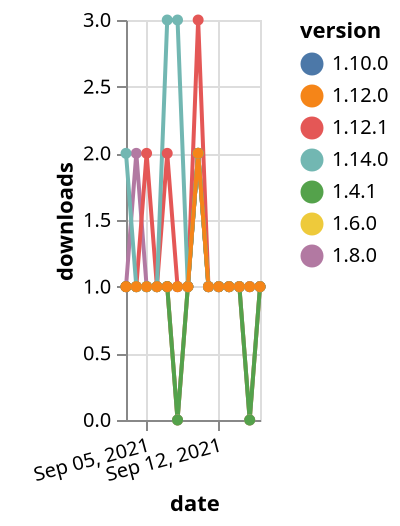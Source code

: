 {"$schema": "https://vega.github.io/schema/vega-lite/v5.json", "description": "A simple bar chart with embedded data.", "data": {"values": [{"date": "2021-09-03", "total": 214, "delta": 1, "version": "1.6.0"}, {"date": "2021-09-04", "total": 215, "delta": 1, "version": "1.6.0"}, {"date": "2021-09-05", "total": 216, "delta": 1, "version": "1.6.0"}, {"date": "2021-09-06", "total": 217, "delta": 1, "version": "1.6.0"}, {"date": "2021-09-07", "total": 218, "delta": 1, "version": "1.6.0"}, {"date": "2021-09-08", "total": 218, "delta": 0, "version": "1.6.0"}, {"date": "2021-09-09", "total": 219, "delta": 1, "version": "1.6.0"}, {"date": "2021-09-10", "total": 221, "delta": 2, "version": "1.6.0"}, {"date": "2021-09-11", "total": 222, "delta": 1, "version": "1.6.0"}, {"date": "2021-09-12", "total": 223, "delta": 1, "version": "1.6.0"}, {"date": "2021-09-13", "total": 224, "delta": 1, "version": "1.6.0"}, {"date": "2021-09-14", "total": 225, "delta": 1, "version": "1.6.0"}, {"date": "2021-09-15", "total": 225, "delta": 0, "version": "1.6.0"}, {"date": "2021-09-16", "total": 226, "delta": 1, "version": "1.6.0"}, {"date": "2021-09-03", "total": 212, "delta": 1, "version": "1.8.0"}, {"date": "2021-09-04", "total": 214, "delta": 2, "version": "1.8.0"}, {"date": "2021-09-05", "total": 215, "delta": 1, "version": "1.8.0"}, {"date": "2021-09-06", "total": 216, "delta": 1, "version": "1.8.0"}, {"date": "2021-09-07", "total": 217, "delta": 1, "version": "1.8.0"}, {"date": "2021-09-08", "total": 217, "delta": 0, "version": "1.8.0"}, {"date": "2021-09-09", "total": 218, "delta": 1, "version": "1.8.0"}, {"date": "2021-09-10", "total": 220, "delta": 2, "version": "1.8.0"}, {"date": "2021-09-11", "total": 221, "delta": 1, "version": "1.8.0"}, {"date": "2021-09-12", "total": 222, "delta": 1, "version": "1.8.0"}, {"date": "2021-09-13", "total": 223, "delta": 1, "version": "1.8.0"}, {"date": "2021-09-14", "total": 224, "delta": 1, "version": "1.8.0"}, {"date": "2021-09-15", "total": 224, "delta": 0, "version": "1.8.0"}, {"date": "2021-09-16", "total": 225, "delta": 1, "version": "1.8.0"}, {"date": "2021-09-03", "total": 173, "delta": 1, "version": "1.10.0"}, {"date": "2021-09-04", "total": 174, "delta": 1, "version": "1.10.0"}, {"date": "2021-09-05", "total": 175, "delta": 1, "version": "1.10.0"}, {"date": "2021-09-06", "total": 176, "delta": 1, "version": "1.10.0"}, {"date": "2021-09-07", "total": 177, "delta": 1, "version": "1.10.0"}, {"date": "2021-09-08", "total": 178, "delta": 1, "version": "1.10.0"}, {"date": "2021-09-09", "total": 179, "delta": 1, "version": "1.10.0"}, {"date": "2021-09-10", "total": 181, "delta": 2, "version": "1.10.0"}, {"date": "2021-09-11", "total": 182, "delta": 1, "version": "1.10.0"}, {"date": "2021-09-12", "total": 183, "delta": 1, "version": "1.10.0"}, {"date": "2021-09-13", "total": 184, "delta": 1, "version": "1.10.0"}, {"date": "2021-09-14", "total": 185, "delta": 1, "version": "1.10.0"}, {"date": "2021-09-15", "total": 186, "delta": 1, "version": "1.10.0"}, {"date": "2021-09-16", "total": 187, "delta": 1, "version": "1.10.0"}, {"date": "2021-09-03", "total": 141, "delta": 1, "version": "1.12.1"}, {"date": "2021-09-04", "total": 142, "delta": 1, "version": "1.12.1"}, {"date": "2021-09-05", "total": 144, "delta": 2, "version": "1.12.1"}, {"date": "2021-09-06", "total": 145, "delta": 1, "version": "1.12.1"}, {"date": "2021-09-07", "total": 147, "delta": 2, "version": "1.12.1"}, {"date": "2021-09-08", "total": 148, "delta": 1, "version": "1.12.1"}, {"date": "2021-09-09", "total": 149, "delta": 1, "version": "1.12.1"}, {"date": "2021-09-10", "total": 152, "delta": 3, "version": "1.12.1"}, {"date": "2021-09-11", "total": 153, "delta": 1, "version": "1.12.1"}, {"date": "2021-09-12", "total": 154, "delta": 1, "version": "1.12.1"}, {"date": "2021-09-13", "total": 155, "delta": 1, "version": "1.12.1"}, {"date": "2021-09-14", "total": 156, "delta": 1, "version": "1.12.1"}, {"date": "2021-09-15", "total": 157, "delta": 1, "version": "1.12.1"}, {"date": "2021-09-16", "total": 158, "delta": 1, "version": "1.12.1"}, {"date": "2021-09-03", "total": 264, "delta": 1, "version": "1.4.1"}, {"date": "2021-09-04", "total": 265, "delta": 1, "version": "1.4.1"}, {"date": "2021-09-05", "total": 266, "delta": 1, "version": "1.4.1"}, {"date": "2021-09-06", "total": 267, "delta": 1, "version": "1.4.1"}, {"date": "2021-09-07", "total": 268, "delta": 1, "version": "1.4.1"}, {"date": "2021-09-08", "total": 268, "delta": 0, "version": "1.4.1"}, {"date": "2021-09-09", "total": 269, "delta": 1, "version": "1.4.1"}, {"date": "2021-09-10", "total": 271, "delta": 2, "version": "1.4.1"}, {"date": "2021-09-11", "total": 272, "delta": 1, "version": "1.4.1"}, {"date": "2021-09-12", "total": 273, "delta": 1, "version": "1.4.1"}, {"date": "2021-09-13", "total": 274, "delta": 1, "version": "1.4.1"}, {"date": "2021-09-14", "total": 275, "delta": 1, "version": "1.4.1"}, {"date": "2021-09-15", "total": 275, "delta": 0, "version": "1.4.1"}, {"date": "2021-09-16", "total": 276, "delta": 1, "version": "1.4.1"}, {"date": "2021-09-03", "total": 120, "delta": 2, "version": "1.14.0"}, {"date": "2021-09-04", "total": 121, "delta": 1, "version": "1.14.0"}, {"date": "2021-09-05", "total": 122, "delta": 1, "version": "1.14.0"}, {"date": "2021-09-06", "total": 123, "delta": 1, "version": "1.14.0"}, {"date": "2021-09-07", "total": 126, "delta": 3, "version": "1.14.0"}, {"date": "2021-09-08", "total": 129, "delta": 3, "version": "1.14.0"}, {"date": "2021-09-09", "total": 130, "delta": 1, "version": "1.14.0"}, {"date": "2021-09-10", "total": 132, "delta": 2, "version": "1.14.0"}, {"date": "2021-09-11", "total": 133, "delta": 1, "version": "1.14.0"}, {"date": "2021-09-12", "total": 134, "delta": 1, "version": "1.14.0"}, {"date": "2021-09-13", "total": 135, "delta": 1, "version": "1.14.0"}, {"date": "2021-09-14", "total": 136, "delta": 1, "version": "1.14.0"}, {"date": "2021-09-15", "total": 137, "delta": 1, "version": "1.14.0"}, {"date": "2021-09-16", "total": 138, "delta": 1, "version": "1.14.0"}, {"date": "2021-09-03", "total": 162, "delta": 1, "version": "1.12.0"}, {"date": "2021-09-04", "total": 163, "delta": 1, "version": "1.12.0"}, {"date": "2021-09-05", "total": 164, "delta": 1, "version": "1.12.0"}, {"date": "2021-09-06", "total": 165, "delta": 1, "version": "1.12.0"}, {"date": "2021-09-07", "total": 166, "delta": 1, "version": "1.12.0"}, {"date": "2021-09-08", "total": 167, "delta": 1, "version": "1.12.0"}, {"date": "2021-09-09", "total": 168, "delta": 1, "version": "1.12.0"}, {"date": "2021-09-10", "total": 170, "delta": 2, "version": "1.12.0"}, {"date": "2021-09-11", "total": 171, "delta": 1, "version": "1.12.0"}, {"date": "2021-09-12", "total": 172, "delta": 1, "version": "1.12.0"}, {"date": "2021-09-13", "total": 173, "delta": 1, "version": "1.12.0"}, {"date": "2021-09-14", "total": 174, "delta": 1, "version": "1.12.0"}, {"date": "2021-09-15", "total": 175, "delta": 1, "version": "1.12.0"}, {"date": "2021-09-16", "total": 176, "delta": 1, "version": "1.12.0"}]}, "width": "container", "mark": {"type": "line", "point": {"filled": true}}, "encoding": {"x": {"field": "date", "type": "temporal", "timeUnit": "yearmonthdate", "title": "date", "axis": {"labelAngle": -15}}, "y": {"field": "delta", "type": "quantitative", "title": "downloads"}, "color": {"field": "version", "type": "nominal"}, "tooltip": {"field": "delta"}}}
